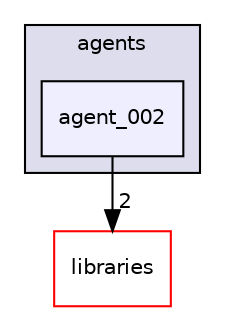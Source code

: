 digraph "agent_002" {
  compound=true
  node [ fontsize="10", fontname="Helvetica"];
  edge [ labelfontsize="10", labelfontname="Helvetica"];
  subgraph clusterdir_de2ddffd02070d381f43b5b22cb08a64 {
    graph [ bgcolor="#ddddee", pencolor="black", label="agents" fontname="Helvetica", fontsize="10", URL="dir_de2ddffd02070d381f43b5b22cb08a64.html"]
  dir_595ccfbf0d34f4aecde86869d6531d63 [shape=box, label="agent_002", style="filled", fillcolor="#eeeeff", pencolor="black", URL="dir_595ccfbf0d34f4aecde86869d6531d63.html"];
  }
  dir_bc0718b08fb2015b8e59c47b2805f60c [shape=box label="libraries" fillcolor="white" style="filled" color="red" URL="dir_bc0718b08fb2015b8e59c47b2805f60c.html"];
  dir_595ccfbf0d34f4aecde86869d6531d63->dir_bc0718b08fb2015b8e59c47b2805f60c [headlabel="2", labeldistance=1.5 headhref="dir_000010_000000.html"];
}
